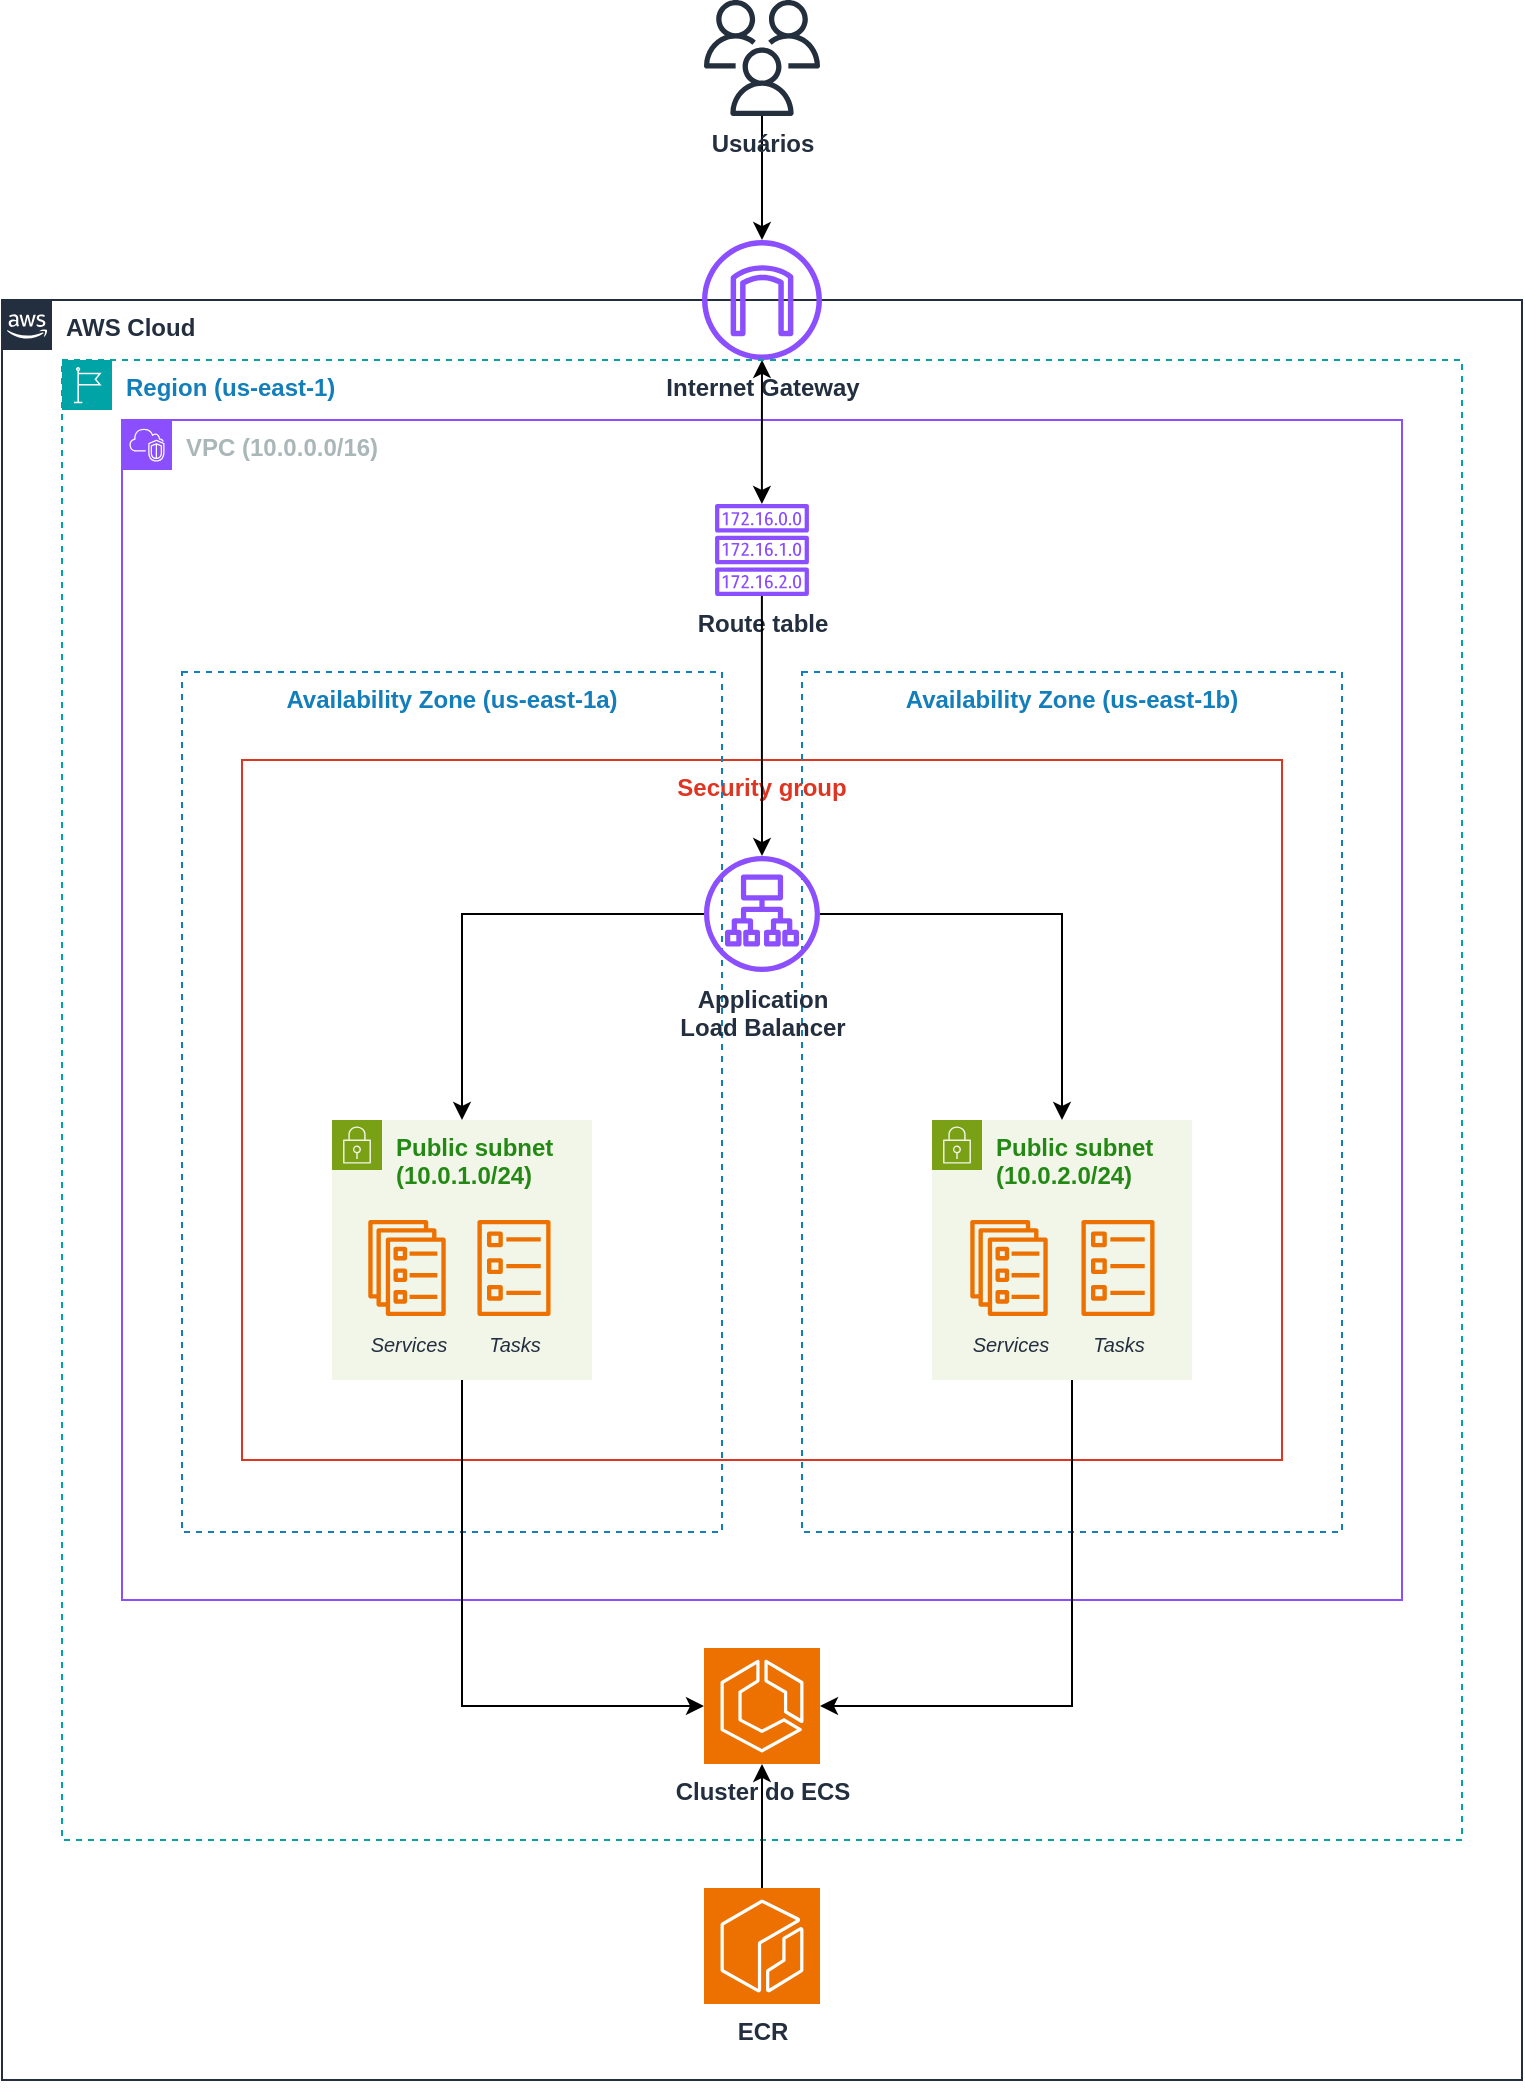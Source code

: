<mxfile version="24.3.1" type="device">
  <diagram name="Página-1" id="Zpsk-huws3G5LKRI3ZW4">
    <mxGraphModel dx="1674" dy="738" grid="1" gridSize="10" guides="1" tooltips="1" connect="1" arrows="1" fold="1" page="1" pageScale="1" pageWidth="1169" pageHeight="827" math="0" shadow="0">
      <root>
        <mxCell id="0" />
        <mxCell id="1" parent="0" />
        <mxCell id="pViukagDU9DolODw0ecY-1" value="&lt;b&gt;AWS Cloud&lt;/b&gt;" style="points=[[0,0],[0.25,0],[0.5,0],[0.75,0],[1,0],[1,0.25],[1,0.5],[1,0.75],[1,1],[0.75,1],[0.5,1],[0.25,1],[0,1],[0,0.75],[0,0.5],[0,0.25]];outlineConnect=0;gradientColor=none;html=1;whiteSpace=wrap;fontSize=12;fontStyle=0;container=1;pointerEvents=0;collapsible=0;recursiveResize=0;shape=mxgraph.aws4.group;grIcon=mxgraph.aws4.group_aws_cloud_alt;strokeColor=#232F3E;fillColor=none;verticalAlign=top;align=left;spacingLeft=30;fontColor=#232F3E;dashed=0;" parent="1" vertex="1">
          <mxGeometry x="205" y="220" width="760" height="890" as="geometry" />
        </mxCell>
        <mxCell id="4uqwcMLx68ukezupchwL-3" value="&lt;b&gt;ECR&lt;/b&gt;" style="sketch=0;points=[[0,0,0],[0.25,0,0],[0.5,0,0],[0.75,0,0],[1,0,0],[0,1,0],[0.25,1,0],[0.5,1,0],[0.75,1,0],[1,1,0],[0,0.25,0],[0,0.5,0],[0,0.75,0],[1,0.25,0],[1,0.5,0],[1,0.75,0]];outlineConnect=0;fontColor=#232F3E;fillColor=#ED7100;strokeColor=#ffffff;dashed=0;verticalLabelPosition=bottom;verticalAlign=top;align=center;html=1;fontSize=12;fontStyle=0;aspect=fixed;shape=mxgraph.aws4.resourceIcon;resIcon=mxgraph.aws4.ecr;" vertex="1" parent="pViukagDU9DolODw0ecY-1">
          <mxGeometry x="351" y="794" width="58" height="58" as="geometry" />
        </mxCell>
        <mxCell id="pViukagDU9DolODw0ecY-2" value="&lt;b&gt;VPC (10.0.0.0/16)&lt;/b&gt;" style="points=[[0,0],[0.25,0],[0.5,0],[0.75,0],[1,0],[1,0.25],[1,0.5],[1,0.75],[1,1],[0.75,1],[0.5,1],[0.25,1],[0,1],[0,0.75],[0,0.5],[0,0.25]];outlineConnect=0;gradientColor=none;html=1;whiteSpace=wrap;fontSize=12;fontStyle=0;container=1;pointerEvents=0;collapsible=0;recursiveResize=0;shape=mxgraph.aws4.group;grIcon=mxgraph.aws4.group_vpc2;strokeColor=#8C4FFF;fillColor=none;verticalAlign=top;align=left;spacingLeft=30;fontColor=#AAB7B8;dashed=0;" parent="1" vertex="1">
          <mxGeometry x="265" y="280" width="640" height="590" as="geometry" />
        </mxCell>
        <mxCell id="pViukagDU9DolODw0ecY-9" value="&lt;font size=&quot;1&quot;&gt;&lt;b style=&quot;font-size: 12px;&quot;&gt;Internet Gateway&lt;/b&gt;&lt;/font&gt;" style="sketch=0;outlineConnect=0;fontColor=#232F3E;gradientColor=none;fillColor=#8C4FFF;strokeColor=none;dashed=0;verticalLabelPosition=bottom;verticalAlign=top;align=center;html=1;fontSize=12;fontStyle=0;aspect=fixed;pointerEvents=1;shape=mxgraph.aws4.internet_gateway;" parent="1" vertex="1">
          <mxGeometry x="555" y="190" width="60" height="60" as="geometry" />
        </mxCell>
        <mxCell id="pViukagDU9DolODw0ecY-17" style="edgeStyle=orthogonalEdgeStyle;rounded=0;orthogonalLoop=1;jettySize=auto;html=1;startArrow=classic;startFill=1;" parent="1" source="pViukagDU9DolODw0ecY-11" target="pViukagDU9DolODw0ecY-9" edge="1">
          <mxGeometry relative="1" as="geometry" />
        </mxCell>
        <mxCell id="pViukagDU9DolODw0ecY-4" value="&lt;b&gt;Region (us-east-1)&lt;/b&gt;" style="points=[[0,0],[0.25,0],[0.5,0],[0.75,0],[1,0],[1,0.25],[1,0.5],[1,0.75],[1,1],[0.75,1],[0.5,1],[0.25,1],[0,1],[0,0.75],[0,0.5],[0,0.25]];outlineConnect=0;gradientColor=none;html=1;whiteSpace=wrap;fontSize=12;fontStyle=0;container=1;pointerEvents=0;collapsible=0;recursiveResize=0;shape=mxgraph.aws4.group;grIcon=mxgraph.aws4.group_region;strokeColor=#00A4A6;fillColor=none;verticalAlign=top;align=left;spacingLeft=30;fontColor=#147EBA;dashed=1;" parent="1" vertex="1">
          <mxGeometry x="235" y="250" width="700" height="740" as="geometry" />
        </mxCell>
        <mxCell id="pViukagDU9DolODw0ecY-20" value="&lt;b&gt;Security group&lt;/b&gt;" style="fillColor=none;strokeColor=#DD3522;verticalAlign=top;fontStyle=0;fontColor=#DD3522;whiteSpace=wrap;html=1;" parent="pViukagDU9DolODw0ecY-4" vertex="1">
          <mxGeometry x="90" y="200" width="520" height="350" as="geometry" />
        </mxCell>
        <mxCell id="pViukagDU9DolODw0ecY-5" value="&lt;b&gt;Availability Zone (us-east-1b)&lt;/b&gt;" style="fillColor=none;strokeColor=#147EBA;dashed=1;verticalAlign=top;fontStyle=0;fontColor=#147EBA;whiteSpace=wrap;html=1;" parent="pViukagDU9DolODw0ecY-4" vertex="1">
          <mxGeometry x="370" y="156" width="270" height="430" as="geometry" />
        </mxCell>
        <mxCell id="pViukagDU9DolODw0ecY-3" value="&lt;b&gt;Availability Zone (us-east-1a)&lt;/b&gt;" style="fillColor=none;strokeColor=#147EBA;dashed=1;verticalAlign=top;fontStyle=0;fontColor=#147EBA;whiteSpace=wrap;html=1;" parent="pViukagDU9DolODw0ecY-4" vertex="1">
          <mxGeometry x="60" y="156" width="270" height="430" as="geometry" />
        </mxCell>
        <mxCell id="pViukagDU9DolODw0ecY-7" value="&lt;b&gt;Public subnet (10.0.1.0/24)&lt;/b&gt;" style="points=[[0,0],[0.25,0],[0.5,0],[0.75,0],[1,0],[1,0.25],[1,0.5],[1,0.75],[1,1],[0.75,1],[0.5,1],[0.25,1],[0,1],[0,0.75],[0,0.5],[0,0.25]];outlineConnect=0;gradientColor=none;html=1;whiteSpace=wrap;fontSize=12;fontStyle=0;container=1;pointerEvents=0;collapsible=0;recursiveResize=0;shape=mxgraph.aws4.group;grIcon=mxgraph.aws4.group_security_group;grStroke=0;strokeColor=#7AA116;fillColor=#F2F6E8;verticalAlign=top;align=left;spacingLeft=30;fontColor=#248814;dashed=0;" parent="pViukagDU9DolODw0ecY-4" vertex="1">
          <mxGeometry x="135" y="380" width="130" height="130" as="geometry" />
        </mxCell>
        <mxCell id="pViukagDU9DolODw0ecY-25" value="&lt;font style=&quot;font-size: 10px;&quot;&gt;&lt;i style=&quot;&quot;&gt;Tasks&lt;/i&gt;&lt;/font&gt;" style="sketch=0;outlineConnect=0;fontColor=#232F3E;gradientColor=none;fillColor=#ED7100;strokeColor=none;dashed=0;verticalLabelPosition=bottom;verticalAlign=top;align=center;html=1;fontSize=12;fontStyle=0;aspect=fixed;pointerEvents=1;shape=mxgraph.aws4.ecs_task;" parent="pViukagDU9DolODw0ecY-7" vertex="1">
          <mxGeometry x="72.5" y="50" width="37" height="48" as="geometry" />
        </mxCell>
        <mxCell id="pViukagDU9DolODw0ecY-28" value="&lt;font style=&quot;font-size: 10px;&quot;&gt;&lt;i style=&quot;&quot;&gt;Services&lt;/i&gt;&lt;/font&gt;" style="sketch=0;outlineConnect=0;fontColor=#232F3E;gradientColor=none;fillColor=#ED7100;strokeColor=none;dashed=0;verticalLabelPosition=bottom;verticalAlign=top;align=center;html=1;fontSize=12;fontStyle=0;aspect=fixed;pointerEvents=1;shape=mxgraph.aws4.ecs_service;" parent="pViukagDU9DolODw0ecY-7" vertex="1">
          <mxGeometry x="18" y="50" width="39" height="48" as="geometry" />
        </mxCell>
        <mxCell id="pViukagDU9DolODw0ecY-8" value="&lt;b&gt;Public subnet (10.0.2.0/24)&lt;/b&gt;" style="points=[[0,0],[0.25,0],[0.5,0],[0.75,0],[1,0],[1,0.25],[1,0.5],[1,0.75],[1,1],[0.75,1],[0.5,1],[0.25,1],[0,1],[0,0.75],[0,0.5],[0,0.25]];outlineConnect=0;gradientColor=none;html=1;whiteSpace=wrap;fontSize=12;fontStyle=0;container=1;pointerEvents=0;collapsible=0;recursiveResize=0;shape=mxgraph.aws4.group;grIcon=mxgraph.aws4.group_security_group;grStroke=0;strokeColor=#7AA116;fillColor=#F2F6E8;verticalAlign=top;align=left;spacingLeft=30;fontColor=#248814;dashed=0;" parent="pViukagDU9DolODw0ecY-4" vertex="1">
          <mxGeometry x="435" y="380" width="130" height="130" as="geometry" />
        </mxCell>
        <mxCell id="pViukagDU9DolODw0ecY-26" value="&lt;font style=&quot;font-size: 10px;&quot;&gt;&lt;i&gt;Tasks&lt;/i&gt;&lt;/font&gt;" style="sketch=0;outlineConnect=0;fontColor=#232F3E;gradientColor=none;fillColor=#ED7100;strokeColor=none;dashed=0;verticalLabelPosition=bottom;verticalAlign=top;align=center;html=1;fontSize=12;fontStyle=0;aspect=fixed;pointerEvents=1;shape=mxgraph.aws4.ecs_task;" parent="pViukagDU9DolODw0ecY-8" vertex="1">
          <mxGeometry x="74.5" y="50" width="37" height="48" as="geometry" />
        </mxCell>
        <mxCell id="pViukagDU9DolODw0ecY-11" value="&lt;b&gt;Route table&lt;/b&gt;" style="sketch=0;outlineConnect=0;fontColor=#232F3E;gradientColor=none;fillColor=#8C4FFF;strokeColor=none;dashed=0;verticalLabelPosition=bottom;verticalAlign=top;align=center;html=1;fontSize=12;fontStyle=0;aspect=fixed;pointerEvents=1;shape=mxgraph.aws4.route_table;" parent="pViukagDU9DolODw0ecY-4" vertex="1">
          <mxGeometry x="326.39" y="72" width="47.21" height="46" as="geometry" />
        </mxCell>
        <mxCell id="pViukagDU9DolODw0ecY-27" value="&lt;font style=&quot;font-size: 10px;&quot;&gt;&lt;i&gt;Services&lt;/i&gt;&lt;/font&gt;" style="sketch=0;outlineConnect=0;fontColor=#232F3E;gradientColor=none;fillColor=#ED7100;strokeColor=none;dashed=0;verticalLabelPosition=bottom;verticalAlign=top;align=center;html=1;fontSize=12;fontStyle=0;aspect=fixed;pointerEvents=1;shape=mxgraph.aws4.ecs_service;" parent="pViukagDU9DolODw0ecY-4" vertex="1">
          <mxGeometry x="454" y="430" width="39" height="48" as="geometry" />
        </mxCell>
        <mxCell id="pViukagDU9DolODw0ecY-29" value="&lt;b&gt;Cluster do ECS&lt;/b&gt;" style="sketch=0;points=[[0,0,0],[0.25,0,0],[0.5,0,0],[0.75,0,0],[1,0,0],[0,1,0],[0.25,1,0],[0.5,1,0],[0.75,1,0],[1,1,0],[0,0.25,0],[0,0.5,0],[0,0.75,0],[1,0.25,0],[1,0.5,0],[1,0.75,0]];outlineConnect=0;fontColor=#232F3E;fillColor=#ED7100;strokeColor=#ffffff;dashed=0;verticalLabelPosition=bottom;verticalAlign=top;align=center;html=1;fontSize=12;fontStyle=0;aspect=fixed;shape=mxgraph.aws4.resourceIcon;resIcon=mxgraph.aws4.ecs;" parent="pViukagDU9DolODw0ecY-4" vertex="1">
          <mxGeometry x="321" y="644" width="58" height="58" as="geometry" />
        </mxCell>
        <mxCell id="pViukagDU9DolODw0ecY-33" style="edgeStyle=orthogonalEdgeStyle;rounded=0;orthogonalLoop=1;jettySize=auto;html=1;entryX=1;entryY=0.5;entryDx=0;entryDy=0;entryPerimeter=0;" parent="pViukagDU9DolODw0ecY-4" source="pViukagDU9DolODw0ecY-8" target="pViukagDU9DolODw0ecY-29" edge="1">
          <mxGeometry relative="1" as="geometry">
            <Array as="points">
              <mxPoint x="505" y="673" />
            </Array>
          </mxGeometry>
        </mxCell>
        <mxCell id="pViukagDU9DolODw0ecY-34" style="edgeStyle=orthogonalEdgeStyle;rounded=0;orthogonalLoop=1;jettySize=auto;html=1;entryX=0;entryY=0.5;entryDx=0;entryDy=0;entryPerimeter=0;" parent="pViukagDU9DolODw0ecY-4" source="pViukagDU9DolODw0ecY-7" target="pViukagDU9DolODw0ecY-29" edge="1">
          <mxGeometry relative="1" as="geometry">
            <Array as="points">
              <mxPoint x="200" y="673" />
            </Array>
          </mxGeometry>
        </mxCell>
        <mxCell id="4uqwcMLx68ukezupchwL-4" style="edgeStyle=orthogonalEdgeStyle;rounded=0;orthogonalLoop=1;jettySize=auto;html=1;exitX=0.5;exitY=1;exitDx=0;exitDy=0;" edge="1" parent="1" source="pViukagDU9DolODw0ecY-1" target="pViukagDU9DolODw0ecY-1">
          <mxGeometry relative="1" as="geometry" />
        </mxCell>
        <mxCell id="4uqwcMLx68ukezupchwL-5" style="edgeStyle=orthogonalEdgeStyle;rounded=0;orthogonalLoop=1;jettySize=auto;html=1;" edge="1" parent="1" source="4uqwcMLx68ukezupchwL-3" target="pViukagDU9DolODw0ecY-29">
          <mxGeometry relative="1" as="geometry" />
        </mxCell>
        <mxCell id="4uqwcMLx68ukezupchwL-7" style="edgeStyle=orthogonalEdgeStyle;rounded=0;orthogonalLoop=1;jettySize=auto;html=1;" edge="1" parent="1" source="4uqwcMLx68ukezupchwL-6" target="pViukagDU9DolODw0ecY-9">
          <mxGeometry relative="1" as="geometry" />
        </mxCell>
        <mxCell id="4uqwcMLx68ukezupchwL-6" value="&lt;b&gt;Usuários&lt;/b&gt;" style="sketch=0;outlineConnect=0;fontColor=#232F3E;gradientColor=none;fillColor=#232F3D;strokeColor=none;dashed=0;verticalLabelPosition=bottom;verticalAlign=top;align=center;html=1;fontSize=12;fontStyle=0;aspect=fixed;pointerEvents=1;shape=mxgraph.aws4.users;" vertex="1" parent="1">
          <mxGeometry x="556" y="70" width="58" height="58" as="geometry" />
        </mxCell>
        <mxCell id="4uqwcMLx68ukezupchwL-8" value="&lt;b&gt;Application&lt;/b&gt;&lt;div&gt;&lt;b&gt;Load Balancer&lt;/b&gt;&lt;/div&gt;" style="sketch=0;outlineConnect=0;fontColor=#232F3E;gradientColor=none;fillColor=#8C4FFF;strokeColor=none;dashed=0;verticalLabelPosition=bottom;verticalAlign=top;align=center;html=1;fontSize=12;fontStyle=0;aspect=fixed;pointerEvents=1;shape=mxgraph.aws4.application_load_balancer;" vertex="1" parent="1">
          <mxGeometry x="556" y="498" width="58" height="58" as="geometry" />
        </mxCell>
        <mxCell id="4uqwcMLx68ukezupchwL-9" style="edgeStyle=orthogonalEdgeStyle;rounded=0;orthogonalLoop=1;jettySize=auto;html=1;" edge="1" parent="1" source="pViukagDU9DolODw0ecY-11" target="4uqwcMLx68ukezupchwL-8">
          <mxGeometry relative="1" as="geometry" />
        </mxCell>
        <mxCell id="pViukagDU9DolODw0ecY-18" style="edgeStyle=orthogonalEdgeStyle;rounded=0;orthogonalLoop=1;jettySize=auto;html=1;" parent="1" source="4uqwcMLx68ukezupchwL-8" target="pViukagDU9DolODw0ecY-7" edge="1">
          <mxGeometry relative="1" as="geometry">
            <mxPoint x="435" y="555.999" as="sourcePoint" />
          </mxGeometry>
        </mxCell>
        <mxCell id="pViukagDU9DolODw0ecY-19" style="edgeStyle=orthogonalEdgeStyle;rounded=0;orthogonalLoop=1;jettySize=auto;html=1;" parent="1" source="4uqwcMLx68ukezupchwL-8" target="pViukagDU9DolODw0ecY-8" edge="1">
          <mxGeometry relative="1" as="geometry">
            <mxPoint x="735" y="555.999" as="sourcePoint" />
          </mxGeometry>
        </mxCell>
      </root>
    </mxGraphModel>
  </diagram>
</mxfile>
